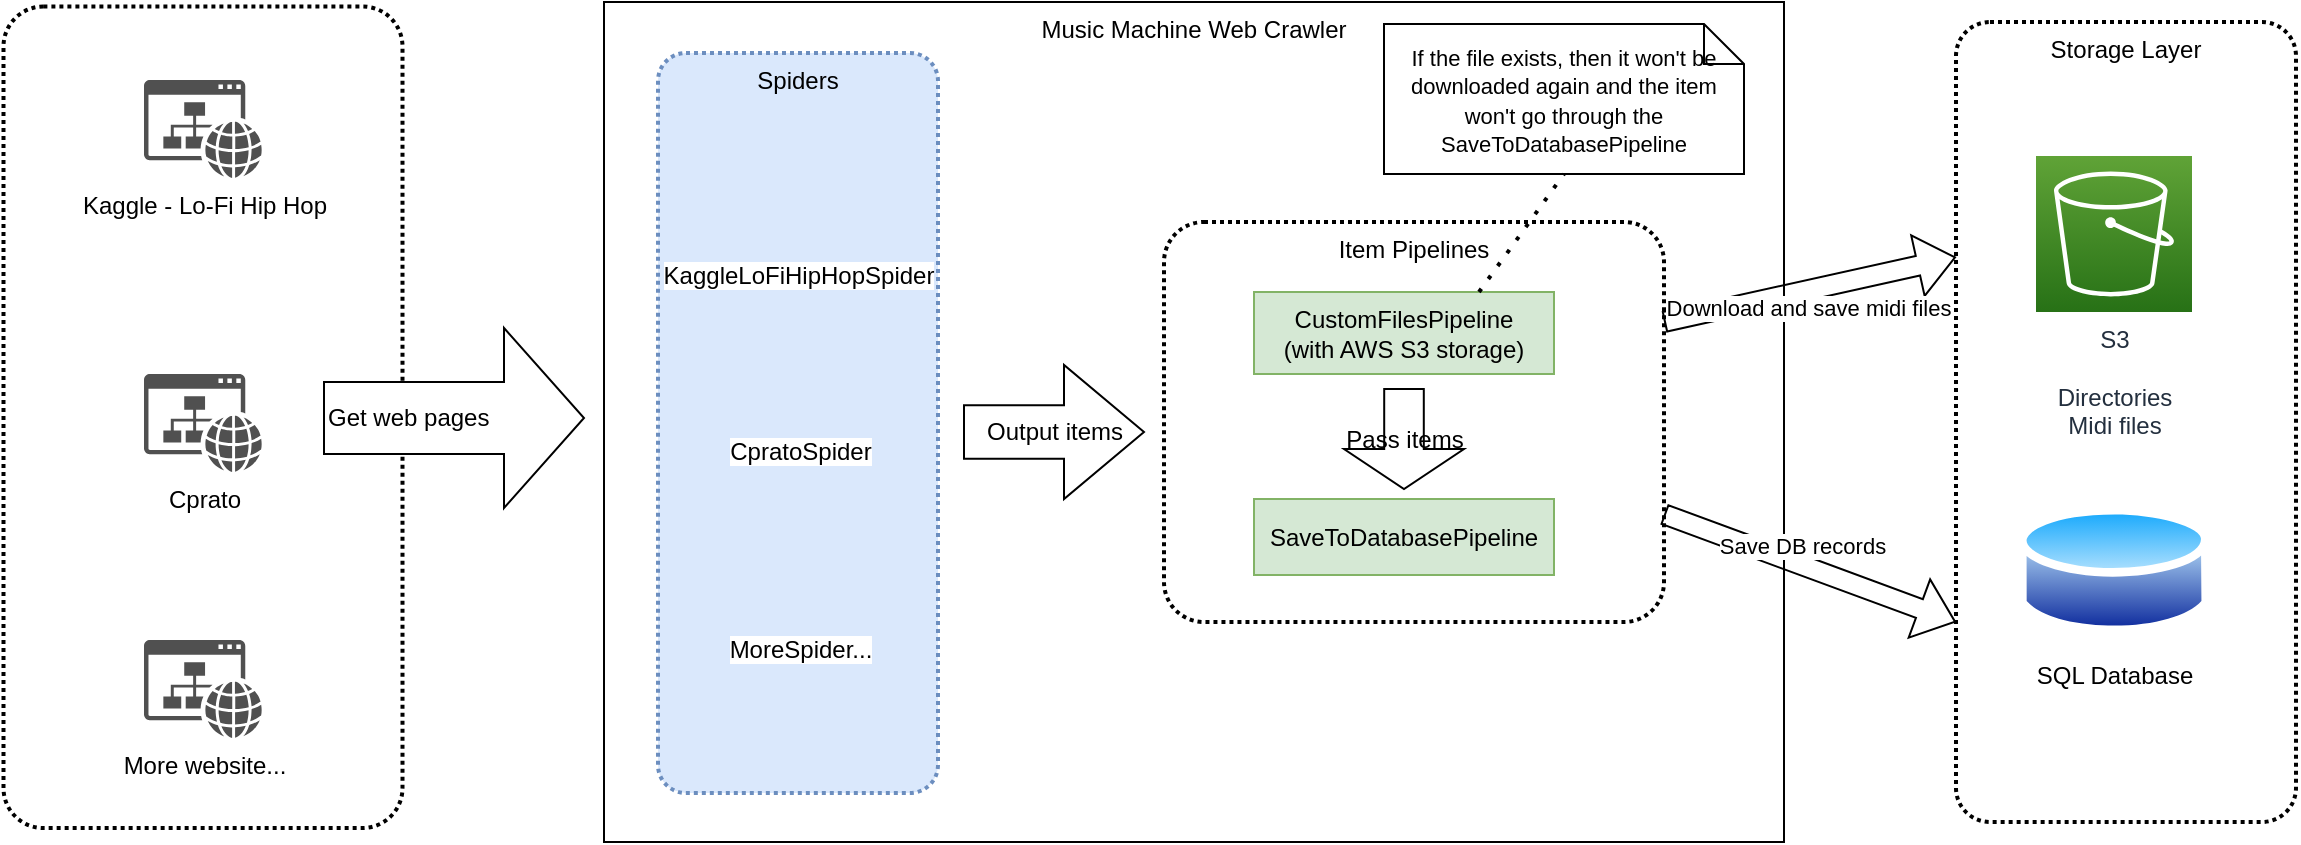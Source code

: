 <mxfile version="21.7.4" type="github">
  <diagram name="第 1 页" id="KAcV6QaegKqWOvZqdOD0">
    <mxGraphModel dx="2501" dy="728" grid="1" gridSize="10" guides="1" tooltips="1" connect="1" arrows="1" fold="1" page="1" pageScale="1" pageWidth="827" pageHeight="1169" math="0" shadow="0">
      <root>
        <mxCell id="0" />
        <mxCell id="1" parent="0" />
        <mxCell id="iimmU4DLcN_E9HQ8q81G-2" value="" style="rounded=1;arcSize=10;dashed=1;fillColor=none;gradientColor=none;dashPattern=1 1;strokeWidth=2;" vertex="1" parent="1">
          <mxGeometry x="-70.25" y="92.25" width="199.5" height="410.75" as="geometry" />
        </mxCell>
        <mxCell id="ZnKwZtGsvDxtWSczT_U5-38" value="Music Machine Web Crawler" style="rounded=0;whiteSpace=wrap;html=1;verticalAlign=top;" parent="1" vertex="1">
          <mxGeometry x="230" y="90" width="590" height="420" as="geometry" />
        </mxCell>
        <mxCell id="ZnKwZtGsvDxtWSczT_U5-5" value="Storage Layer" style="rounded=1;arcSize=10;dashed=1;fillColor=none;gradientColor=none;dashPattern=1 1;strokeWidth=2;verticalAlign=top;" parent="1" vertex="1">
          <mxGeometry x="906" y="100" width="170" height="400" as="geometry" />
        </mxCell>
        <mxCell id="ZnKwZtGsvDxtWSczT_U5-1" value="S3&lt;br&gt;&lt;br&gt;Directories&lt;br&gt;Midi files" style="sketch=0;points=[[0,0,0],[0.25,0,0],[0.5,0,0],[0.75,0,0],[1,0,0],[0,1,0],[0.25,1,0],[0.5,1,0],[0.75,1,0],[1,1,0],[0,0.25,0],[0,0.5,0],[0,0.75,0],[1,0.25,0],[1,0.5,0],[1,0.75,0]];outlineConnect=0;fontColor=#232F3E;gradientColor=#60A337;gradientDirection=north;fillColor=#277116;strokeColor=#ffffff;dashed=0;verticalLabelPosition=bottom;verticalAlign=top;align=center;html=1;fontSize=12;fontStyle=0;aspect=fixed;shape=mxgraph.aws4.resourceIcon;resIcon=mxgraph.aws4.s3;" parent="1" vertex="1">
          <mxGeometry x="946" y="167" width="78" height="78" as="geometry" />
        </mxCell>
        <mxCell id="ZnKwZtGsvDxtWSczT_U5-6" value="Spiders" style="rounded=1;arcSize=10;dashed=1;fillColor=#dae8fc;dashPattern=1 1;strokeWidth=2;verticalAlign=top;strokeColor=#6c8ebf;" parent="1" vertex="1">
          <mxGeometry x="257" y="115.5" width="140" height="370" as="geometry" />
        </mxCell>
        <mxCell id="ZnKwZtGsvDxtWSczT_U5-7" value="Kaggle - Lo-Fi Hip Hop" style="sketch=0;pointerEvents=1;shadow=0;dashed=0;html=1;strokeColor=none;fillColor=#505050;labelPosition=center;verticalLabelPosition=bottom;verticalAlign=top;outlineConnect=0;align=center;shape=mxgraph.office.concepts.website;" parent="1" vertex="1">
          <mxGeometry y="129" width="59" height="49" as="geometry" />
        </mxCell>
        <mxCell id="ZnKwZtGsvDxtWSczT_U5-8" value="Cprato" style="sketch=0;pointerEvents=1;shadow=0;dashed=0;html=1;strokeColor=none;fillColor=#505050;labelPosition=center;verticalLabelPosition=bottom;verticalAlign=top;outlineConnect=0;align=center;shape=mxgraph.office.concepts.website;" parent="1" vertex="1">
          <mxGeometry y="276" width="59" height="49" as="geometry" />
        </mxCell>
        <mxCell id="ZnKwZtGsvDxtWSczT_U5-11" value="More website..." style="sketch=0;pointerEvents=1;shadow=0;dashed=0;html=1;strokeColor=none;fillColor=#505050;labelPosition=center;verticalLabelPosition=bottom;verticalAlign=top;outlineConnect=0;align=center;shape=mxgraph.office.concepts.website;" parent="1" vertex="1">
          <mxGeometry y="409" width="59" height="49" as="geometry" />
        </mxCell>
        <mxCell id="ZnKwZtGsvDxtWSczT_U5-12" value="KaggleLoFiHipHopSpider" style="shape=image;html=1;verticalAlign=top;verticalLabelPosition=bottom;labelBackgroundColor=#ffffff;imageAspect=0;aspect=fixed;image=https://cdn2.iconfinder.com/data/icons/free-line-halloween-icons/24/Spider-128.png" parent="1" vertex="1">
          <mxGeometry x="312.5" y="185" width="28" height="28" as="geometry" />
        </mxCell>
        <mxCell id="ZnKwZtGsvDxtWSczT_U5-13" value="CpratoSpider" style="shape=image;html=1;verticalAlign=top;verticalLabelPosition=bottom;labelBackgroundColor=#ffffff;imageAspect=0;aspect=fixed;image=https://cdn2.iconfinder.com/data/icons/free-line-halloween-icons/24/Spider-128.png" parent="1" vertex="1">
          <mxGeometry x="315.5" y="276" width="25" height="25" as="geometry" />
        </mxCell>
        <mxCell id="ZnKwZtGsvDxtWSczT_U5-14" value="MoreSpider..." style="shape=image;html=1;verticalAlign=top;verticalLabelPosition=bottom;labelBackgroundColor=#ffffff;imageAspect=0;aspect=fixed;image=https://cdn2.iconfinder.com/data/icons/free-line-halloween-icons/24/Spider-128.png" parent="1" vertex="1">
          <mxGeometry x="313" y="370" width="30" height="30" as="geometry" />
        </mxCell>
        <mxCell id="ZnKwZtGsvDxtWSczT_U5-15" value="Item Pipelines" style="rounded=1;arcSize=10;dashed=1;fillColor=none;gradientColor=none;dashPattern=1 1;strokeWidth=2;verticalAlign=top;" parent="1" vertex="1">
          <mxGeometry x="510" y="200" width="250" height="200" as="geometry" />
        </mxCell>
        <mxCell id="ZnKwZtGsvDxtWSczT_U5-16" value="Get web pages" style="html=1;shadow=0;dashed=0;align=left;verticalAlign=middle;shape=mxgraph.arrows2.arrow;dy=0.6;dx=40;notch=0;" parent="1" vertex="1">
          <mxGeometry x="90" y="253" width="130" height="90" as="geometry" />
        </mxCell>
        <mxCell id="ZnKwZtGsvDxtWSczT_U5-20" value="SaveToDatabasePipeline" style="rounded=0;whiteSpace=wrap;html=1;fillColor=#d5e8d4;strokeColor=#82b366;" parent="1" vertex="1">
          <mxGeometry x="555" y="338.5" width="150" height="38" as="geometry" />
        </mxCell>
        <mxCell id="ZnKwZtGsvDxtWSczT_U5-22" value="CustomFilesPipeline&lt;br&gt;(with AWS S3 storage)" style="rounded=0;whiteSpace=wrap;html=1;fillColor=#d5e8d4;strokeColor=#82b366;" parent="1" vertex="1">
          <mxGeometry x="555" y="235" width="150" height="41" as="geometry" />
        </mxCell>
        <mxCell id="ZnKwZtGsvDxtWSczT_U5-23" value="&lt;font style=&quot;font-size: 11px;&quot;&gt;If the file exists, then it won&#39;t be downloaded again and the item won&#39;t go through the SaveToDatabasePipeline&lt;/font&gt;" style="shape=note;size=20;whiteSpace=wrap;html=1;" parent="1" vertex="1">
          <mxGeometry x="620" y="101" width="180" height="75" as="geometry" />
        </mxCell>
        <mxCell id="ZnKwZtGsvDxtWSczT_U5-24" value="" style="endArrow=none;dashed=1;html=1;dashPattern=1 3;strokeWidth=2;rounded=0;entryX=0.5;entryY=1;entryDx=0;entryDy=0;entryPerimeter=0;exitX=0.75;exitY=0;exitDx=0;exitDy=0;" parent="1" source="ZnKwZtGsvDxtWSczT_U5-22" target="ZnKwZtGsvDxtWSczT_U5-23" edge="1">
          <mxGeometry width="50" height="50" relative="1" as="geometry">
            <mxPoint x="320" y="439" as="sourcePoint" />
            <mxPoint x="370" y="389" as="targetPoint" />
          </mxGeometry>
        </mxCell>
        <mxCell id="ZnKwZtGsvDxtWSczT_U5-28" value="Output items" style="html=1;shadow=0;dashed=0;align=center;verticalAlign=middle;shape=mxgraph.arrows2.arrow;dy=0.6;dx=40;notch=0;" parent="1" vertex="1">
          <mxGeometry x="410" y="271.5" width="90" height="67" as="geometry" />
        </mxCell>
        <mxCell id="ZnKwZtGsvDxtWSczT_U5-33" value="" style="shape=flexArrow;endArrow=classic;html=1;rounded=0;entryX=0;entryY=0.294;entryDx=0;entryDy=0;entryPerimeter=0;exitX=1;exitY=0.25;exitDx=0;exitDy=0;" parent="1" source="ZnKwZtGsvDxtWSczT_U5-15" target="ZnKwZtGsvDxtWSczT_U5-5" edge="1">
          <mxGeometry width="50" height="50" relative="1" as="geometry">
            <mxPoint x="740" y="260" as="sourcePoint" />
            <mxPoint x="890" y="220" as="targetPoint" />
          </mxGeometry>
        </mxCell>
        <mxCell id="ZnKwZtGsvDxtWSczT_U5-39" value="Download and save midi files" style="edgeLabel;html=1;align=center;verticalAlign=middle;resizable=0;points=[];" parent="ZnKwZtGsvDxtWSczT_U5-33" vertex="1" connectable="0">
          <mxGeometry x="-0.315" y="-1" relative="1" as="geometry">
            <mxPoint x="22" y="3" as="offset" />
          </mxGeometry>
        </mxCell>
        <mxCell id="ZnKwZtGsvDxtWSczT_U5-36" value="Pass items" style="html=1;shadow=0;dashed=0;align=center;verticalAlign=middle;shape=mxgraph.arrows2.arrow;dy=0.67;dx=20;notch=0;rotation=90;horizontal=0;" parent="1" vertex="1">
          <mxGeometry x="605" y="278.5" width="50" height="60" as="geometry" />
        </mxCell>
        <mxCell id="ZnKwZtGsvDxtWSczT_U5-37" value="" style="shape=flexArrow;endArrow=classic;html=1;rounded=0;entryX=0;entryY=0.75;entryDx=0;entryDy=0;" parent="1" source="ZnKwZtGsvDxtWSczT_U5-15" target="ZnKwZtGsvDxtWSczT_U5-5" edge="1">
          <mxGeometry width="50" height="50" relative="1" as="geometry">
            <mxPoint x="740" y="360" as="sourcePoint" />
            <mxPoint x="890" y="320" as="targetPoint" />
          </mxGeometry>
        </mxCell>
        <mxCell id="ZnKwZtGsvDxtWSczT_U5-40" value="Save DB records" style="edgeLabel;html=1;align=center;verticalAlign=middle;resizable=0;points=[];" parent="ZnKwZtGsvDxtWSczT_U5-37" vertex="1" connectable="0">
          <mxGeometry x="-0.049" y="-1" relative="1" as="geometry">
            <mxPoint y="-11" as="offset" />
          </mxGeometry>
        </mxCell>
        <mxCell id="iimmU4DLcN_E9HQ8q81G-1" value="SQL Database&lt;br&gt;&lt;br&gt;" style="image;aspect=fixed;perimeter=ellipsePerimeter;html=1;align=center;shadow=0;dashed=0;spacingTop=3;image=img/lib/active_directory/database.svg;" vertex="1" parent="1">
          <mxGeometry x="936.97" y="338.5" width="96.07" height="71.1" as="geometry" />
        </mxCell>
      </root>
    </mxGraphModel>
  </diagram>
</mxfile>
